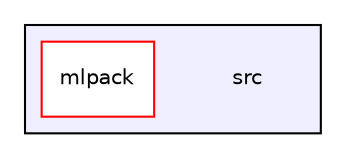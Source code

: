 digraph "src" {
  compound=true
  node [ fontsize="10", fontname="Helvetica"];
  edge [ labelfontsize="10", labelfontname="Helvetica"];
  subgraph clusterdir_e0356a8e7b6cb1c36e1d7e67a04dd578 {
    graph [ bgcolor="#eeeeff", pencolor="black", label="" URL="dir_e0356a8e7b6cb1c36e1d7e67a04dd578.html"];
    dir_e0356a8e7b6cb1c36e1d7e67a04dd578 [shape=plaintext label="src"];
    dir_6eb49727f7e0b689ddabdbdfc4e541ff [shape=box label="mlpack" color="red" fillcolor="white" style="filled" URL="dir_6eb49727f7e0b689ddabdbdfc4e541ff.html"];
  }
}
